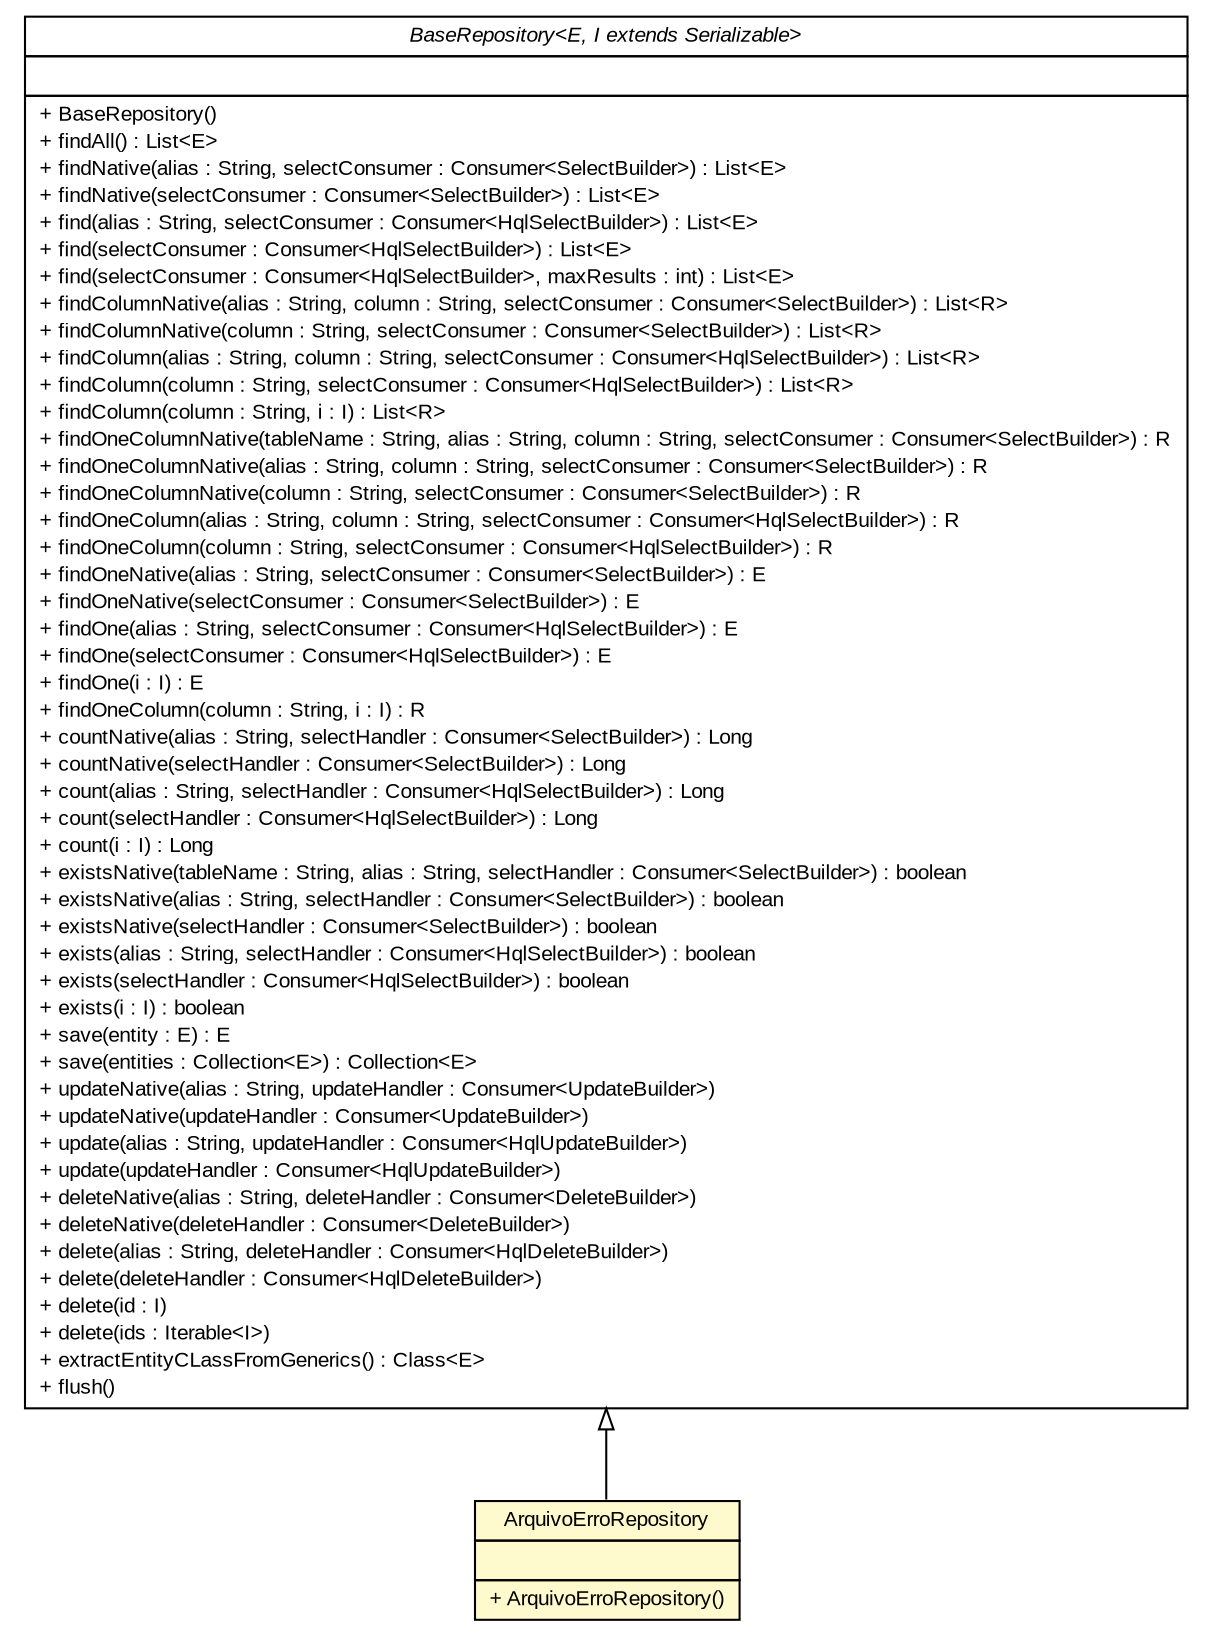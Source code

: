 #!/usr/local/bin/dot
#
# Class diagram 
# Generated by UMLGraph version R5_6 (http://www.umlgraph.org/)
#

digraph G {
	edge [fontname="arial",fontsize=10,labelfontname="arial",labelfontsize=10];
	node [fontname="arial",fontsize=10,shape=plaintext];
	nodesep=0.25;
	ranksep=0.5;
	// br.gov.to.sefaz.persistence.repository.BaseRepository<E, I extends java.io.Serializable>
	c191123 [label=<<table title="br.gov.to.sefaz.persistence.repository.BaseRepository" border="0" cellborder="1" cellspacing="0" cellpadding="2" port="p" href="../../../persistence/repository/BaseRepository.html">
		<tr><td><table border="0" cellspacing="0" cellpadding="1">
<tr><td align="center" balign="center"><font face="arial italic"> BaseRepository&lt;E, I extends Serializable&gt; </font></td></tr>
		</table></td></tr>
		<tr><td><table border="0" cellspacing="0" cellpadding="1">
<tr><td align="left" balign="left">  </td></tr>
		</table></td></tr>
		<tr><td><table border="0" cellspacing="0" cellpadding="1">
<tr><td align="left" balign="left"> + BaseRepository() </td></tr>
<tr><td align="left" balign="left"> + findAll() : List&lt;E&gt; </td></tr>
<tr><td align="left" balign="left"> + findNative(alias : String, selectConsumer : Consumer&lt;SelectBuilder&gt;) : List&lt;E&gt; </td></tr>
<tr><td align="left" balign="left"> + findNative(selectConsumer : Consumer&lt;SelectBuilder&gt;) : List&lt;E&gt; </td></tr>
<tr><td align="left" balign="left"> + find(alias : String, selectConsumer : Consumer&lt;HqlSelectBuilder&gt;) : List&lt;E&gt; </td></tr>
<tr><td align="left" balign="left"> + find(selectConsumer : Consumer&lt;HqlSelectBuilder&gt;) : List&lt;E&gt; </td></tr>
<tr><td align="left" balign="left"> + find(selectConsumer : Consumer&lt;HqlSelectBuilder&gt;, maxResults : int) : List&lt;E&gt; </td></tr>
<tr><td align="left" balign="left"> + findColumnNative(alias : String, column : String, selectConsumer : Consumer&lt;SelectBuilder&gt;) : List&lt;R&gt; </td></tr>
<tr><td align="left" balign="left"> + findColumnNative(column : String, selectConsumer : Consumer&lt;SelectBuilder&gt;) : List&lt;R&gt; </td></tr>
<tr><td align="left" balign="left"> + findColumn(alias : String, column : String, selectConsumer : Consumer&lt;HqlSelectBuilder&gt;) : List&lt;R&gt; </td></tr>
<tr><td align="left" balign="left"> + findColumn(column : String, selectConsumer : Consumer&lt;HqlSelectBuilder&gt;) : List&lt;R&gt; </td></tr>
<tr><td align="left" balign="left"> + findColumn(column : String, i : I) : List&lt;R&gt; </td></tr>
<tr><td align="left" balign="left"> + findOneColumnNative(tableName : String, alias : String, column : String, selectConsumer : Consumer&lt;SelectBuilder&gt;) : R </td></tr>
<tr><td align="left" balign="left"> + findOneColumnNative(alias : String, column : String, selectConsumer : Consumer&lt;SelectBuilder&gt;) : R </td></tr>
<tr><td align="left" balign="left"> + findOneColumnNative(column : String, selectConsumer : Consumer&lt;SelectBuilder&gt;) : R </td></tr>
<tr><td align="left" balign="left"> + findOneColumn(alias : String, column : String, selectConsumer : Consumer&lt;HqlSelectBuilder&gt;) : R </td></tr>
<tr><td align="left" balign="left"> + findOneColumn(column : String, selectConsumer : Consumer&lt;HqlSelectBuilder&gt;) : R </td></tr>
<tr><td align="left" balign="left"> + findOneNative(alias : String, selectConsumer : Consumer&lt;SelectBuilder&gt;) : E </td></tr>
<tr><td align="left" balign="left"> + findOneNative(selectConsumer : Consumer&lt;SelectBuilder&gt;) : E </td></tr>
<tr><td align="left" balign="left"> + findOne(alias : String, selectConsumer : Consumer&lt;HqlSelectBuilder&gt;) : E </td></tr>
<tr><td align="left" balign="left"> + findOne(selectConsumer : Consumer&lt;HqlSelectBuilder&gt;) : E </td></tr>
<tr><td align="left" balign="left"> + findOne(i : I) : E </td></tr>
<tr><td align="left" balign="left"> + findOneColumn(column : String, i : I) : R </td></tr>
<tr><td align="left" balign="left"> + countNative(alias : String, selectHandler : Consumer&lt;SelectBuilder&gt;) : Long </td></tr>
<tr><td align="left" balign="left"> + countNative(selectHandler : Consumer&lt;SelectBuilder&gt;) : Long </td></tr>
<tr><td align="left" balign="left"> + count(alias : String, selectHandler : Consumer&lt;HqlSelectBuilder&gt;) : Long </td></tr>
<tr><td align="left" balign="left"> + count(selectHandler : Consumer&lt;HqlSelectBuilder&gt;) : Long </td></tr>
<tr><td align="left" balign="left"> + count(i : I) : Long </td></tr>
<tr><td align="left" balign="left"> + existsNative(tableName : String, alias : String, selectHandler : Consumer&lt;SelectBuilder&gt;) : boolean </td></tr>
<tr><td align="left" balign="left"> + existsNative(alias : String, selectHandler : Consumer&lt;SelectBuilder&gt;) : boolean </td></tr>
<tr><td align="left" balign="left"> + existsNative(selectHandler : Consumer&lt;SelectBuilder&gt;) : boolean </td></tr>
<tr><td align="left" balign="left"> + exists(alias : String, selectHandler : Consumer&lt;HqlSelectBuilder&gt;) : boolean </td></tr>
<tr><td align="left" balign="left"> + exists(selectHandler : Consumer&lt;HqlSelectBuilder&gt;) : boolean </td></tr>
<tr><td align="left" balign="left"> + exists(i : I) : boolean </td></tr>
<tr><td align="left" balign="left"> + save(entity : E) : E </td></tr>
<tr><td align="left" balign="left"> + save(entities : Collection&lt;E&gt;) : Collection&lt;E&gt; </td></tr>
<tr><td align="left" balign="left"> + updateNative(alias : String, updateHandler : Consumer&lt;UpdateBuilder&gt;) </td></tr>
<tr><td align="left" balign="left"> + updateNative(updateHandler : Consumer&lt;UpdateBuilder&gt;) </td></tr>
<tr><td align="left" balign="left"> + update(alias : String, updateHandler : Consumer&lt;HqlUpdateBuilder&gt;) </td></tr>
<tr><td align="left" balign="left"> + update(updateHandler : Consumer&lt;HqlUpdateBuilder&gt;) </td></tr>
<tr><td align="left" balign="left"> + deleteNative(alias : String, deleteHandler : Consumer&lt;DeleteBuilder&gt;) </td></tr>
<tr><td align="left" balign="left"> + deleteNative(deleteHandler : Consumer&lt;DeleteBuilder&gt;) </td></tr>
<tr><td align="left" balign="left"> + delete(alias : String, deleteHandler : Consumer&lt;HqlDeleteBuilder&gt;) </td></tr>
<tr><td align="left" balign="left"> + delete(deleteHandler : Consumer&lt;HqlDeleteBuilder&gt;) </td></tr>
<tr><td align="left" balign="left"> + delete(id : I) </td></tr>
<tr><td align="left" balign="left"> + delete(ids : Iterable&lt;I&gt;) </td></tr>
<tr><td align="left" balign="left"> + extractEntityCLassFromGenerics() : Class&lt;E&gt; </td></tr>
<tr><td align="left" balign="left"> + flush() </td></tr>
		</table></td></tr>
		</table>>, URL="../../../persistence/repository/BaseRepository.html", fontname="arial", fontcolor="black", fontsize=10.0];
	// br.gov.to.sefaz.arr.persistence.repository.ArquivoErroRepository
	c191696 [label=<<table title="br.gov.to.sefaz.arr.persistence.repository.ArquivoErroRepository" border="0" cellborder="1" cellspacing="0" cellpadding="2" port="p" bgcolor="lemonChiffon" href="./ArquivoErroRepository.html">
		<tr><td><table border="0" cellspacing="0" cellpadding="1">
<tr><td align="center" balign="center"> ArquivoErroRepository </td></tr>
		</table></td></tr>
		<tr><td><table border="0" cellspacing="0" cellpadding="1">
<tr><td align="left" balign="left">  </td></tr>
		</table></td></tr>
		<tr><td><table border="0" cellspacing="0" cellpadding="1">
<tr><td align="left" balign="left"> + ArquivoErroRepository() </td></tr>
		</table></td></tr>
		</table>>, URL="./ArquivoErroRepository.html", fontname="arial", fontcolor="black", fontsize=10.0];
	//br.gov.to.sefaz.arr.persistence.repository.ArquivoErroRepository extends br.gov.to.sefaz.persistence.repository.BaseRepository<br.gov.to.sefaz.arr.persistence.entity.ArquivoErro, java.lang.Long>
	c191123:p -> c191696:p [dir=back,arrowtail=empty];
}

